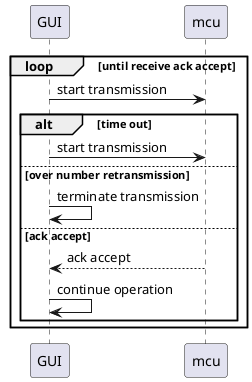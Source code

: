 @startuml error_start_session

participant GUI as gui 
participant mcu as mcu 

loop until receive ack accept 
    gui -> mcu : start transmission
    alt time out
        gui -> mcu : start transmission 
    else over number retransmission
        gui -> gui : terminate transmission
    else ack accept
        mcu --> gui : ack accept
        gui -> gui : continue operation
    end
end 
@enduml
